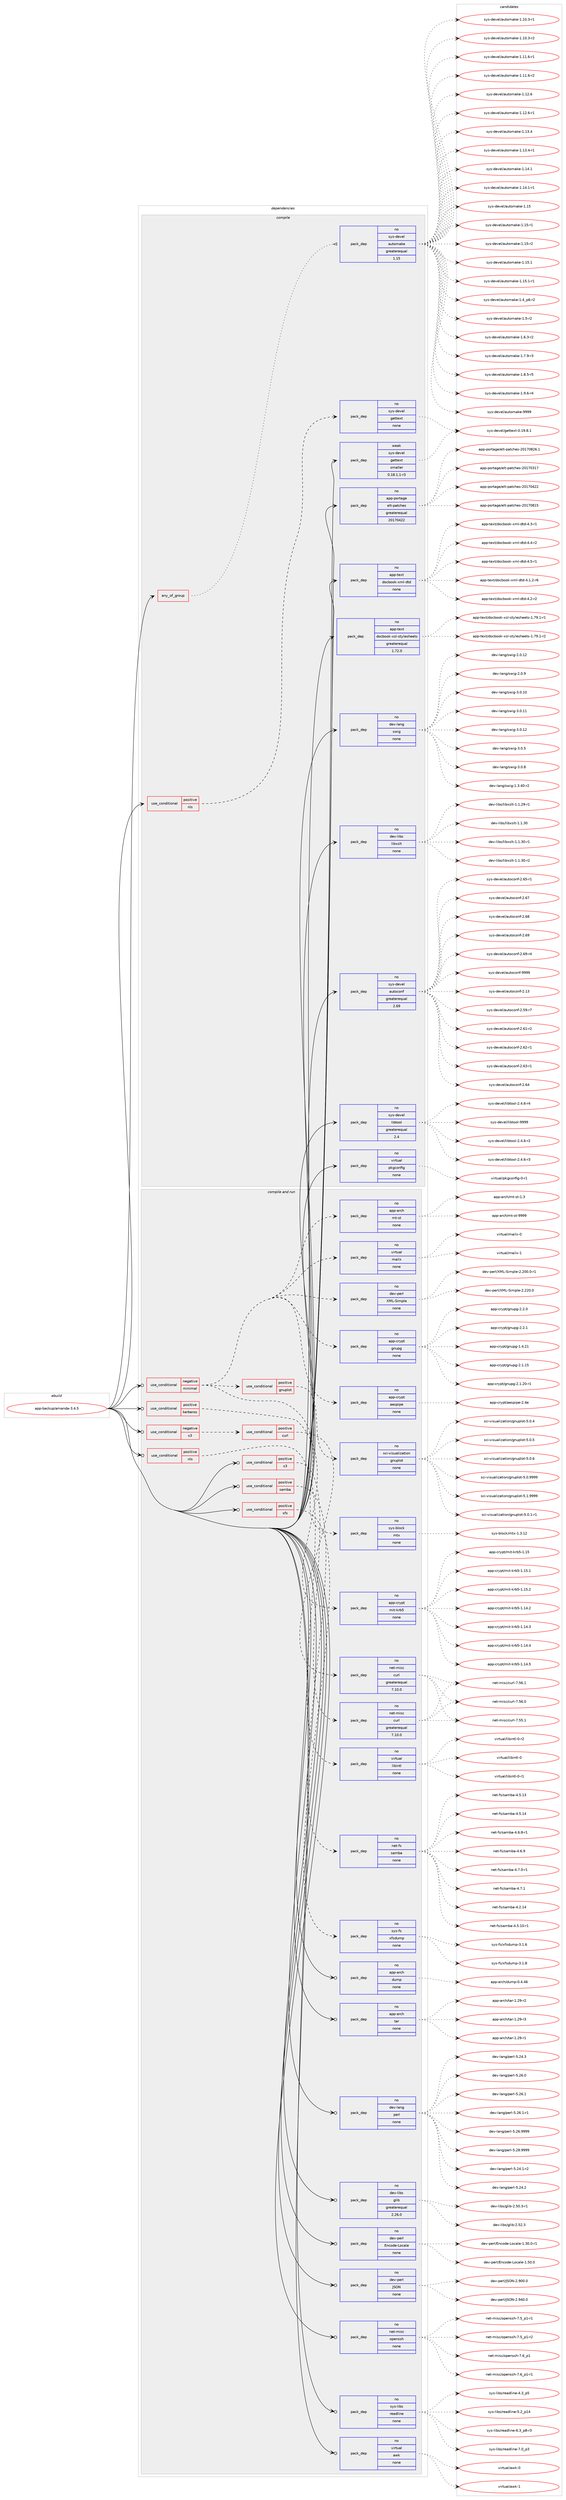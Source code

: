 digraph prolog {

# *************
# Graph options
# *************

newrank=true;
concentrate=true;
compound=true;
graph [rankdir=LR,fontname=Helvetica,fontsize=10,ranksep=1.5];#, ranksep=2.5, nodesep=0.2];
edge  [arrowhead=vee];
node  [fontname=Helvetica,fontsize=10];

# **********
# The ebuild
# **********

subgraph cluster_leftcol {
color=gray;
rank=same;
label=<<i>ebuild</i>>;
id [label="app-backup/amanda-3.4.5", color=red, width=4, href="../app-backup/amanda-3.4.5.svg"];
}

# ****************
# The dependencies
# ****************

subgraph cluster_midcol {
color=gray;
label=<<i>dependencies</i>>;
subgraph cluster_compile {
fillcolor="#eeeeee";
style=filled;
label=<<i>compile</i>>;
subgraph any171 {
dependency9267 [label=<<TABLE BORDER="0" CELLBORDER="1" CELLSPACING="0" CELLPADDING="4"><TR><TD CELLPADDING="10">any_of_group</TD></TR></TABLE>>, shape=none, color=red];subgraph pack6581 {
dependency9268 [label=<<TABLE BORDER="0" CELLBORDER="1" CELLSPACING="0" CELLPADDING="4" WIDTH="220"><TR><TD ROWSPAN="6" CELLPADDING="30">pack_dep</TD></TR><TR><TD WIDTH="110">no</TD></TR><TR><TD>sys-devel</TD></TR><TR><TD>automake</TD></TR><TR><TD>greaterequal</TD></TR><TR><TD>1.15</TD></TR></TABLE>>, shape=none, color=blue];
}
dependency9267:e -> dependency9268:w [weight=20,style="dotted",arrowhead="oinv"];
}
id:e -> dependency9267:w [weight=20,style="solid",arrowhead="vee"];
subgraph cond2511 {
dependency9269 [label=<<TABLE BORDER="0" CELLBORDER="1" CELLSPACING="0" CELLPADDING="4"><TR><TD ROWSPAN="3" CELLPADDING="10">use_conditional</TD></TR><TR><TD>positive</TD></TR><TR><TD>nls</TD></TR></TABLE>>, shape=none, color=red];
subgraph pack6582 {
dependency9270 [label=<<TABLE BORDER="0" CELLBORDER="1" CELLSPACING="0" CELLPADDING="4" WIDTH="220"><TR><TD ROWSPAN="6" CELLPADDING="30">pack_dep</TD></TR><TR><TD WIDTH="110">no</TD></TR><TR><TD>sys-devel</TD></TR><TR><TD>gettext</TD></TR><TR><TD>none</TD></TR><TR><TD></TD></TR></TABLE>>, shape=none, color=blue];
}
dependency9269:e -> dependency9270:w [weight=20,style="dashed",arrowhead="vee"];
}
id:e -> dependency9269:w [weight=20,style="solid",arrowhead="vee"];
subgraph pack6583 {
dependency9271 [label=<<TABLE BORDER="0" CELLBORDER="1" CELLSPACING="0" CELLPADDING="4" WIDTH="220"><TR><TD ROWSPAN="6" CELLPADDING="30">pack_dep</TD></TR><TR><TD WIDTH="110">no</TD></TR><TR><TD>app-portage</TD></TR><TR><TD>elt-patches</TD></TR><TR><TD>greaterequal</TD></TR><TR><TD>20170422</TD></TR></TABLE>>, shape=none, color=blue];
}
id:e -> dependency9271:w [weight=20,style="solid",arrowhead="vee"];
subgraph pack6584 {
dependency9272 [label=<<TABLE BORDER="0" CELLBORDER="1" CELLSPACING="0" CELLPADDING="4" WIDTH="220"><TR><TD ROWSPAN="6" CELLPADDING="30">pack_dep</TD></TR><TR><TD WIDTH="110">no</TD></TR><TR><TD>app-text</TD></TR><TR><TD>docbook-xml-dtd</TD></TR><TR><TD>none</TD></TR><TR><TD></TD></TR></TABLE>>, shape=none, color=blue];
}
id:e -> dependency9272:w [weight=20,style="solid",arrowhead="vee"];
subgraph pack6585 {
dependency9273 [label=<<TABLE BORDER="0" CELLBORDER="1" CELLSPACING="0" CELLPADDING="4" WIDTH="220"><TR><TD ROWSPAN="6" CELLPADDING="30">pack_dep</TD></TR><TR><TD WIDTH="110">no</TD></TR><TR><TD>app-text</TD></TR><TR><TD>docbook-xsl-stylesheets</TD></TR><TR><TD>greaterequal</TD></TR><TR><TD>1.72.0</TD></TR></TABLE>>, shape=none, color=blue];
}
id:e -> dependency9273:w [weight=20,style="solid",arrowhead="vee"];
subgraph pack6586 {
dependency9274 [label=<<TABLE BORDER="0" CELLBORDER="1" CELLSPACING="0" CELLPADDING="4" WIDTH="220"><TR><TD ROWSPAN="6" CELLPADDING="30">pack_dep</TD></TR><TR><TD WIDTH="110">no</TD></TR><TR><TD>dev-lang</TD></TR><TR><TD>swig</TD></TR><TR><TD>none</TD></TR><TR><TD></TD></TR></TABLE>>, shape=none, color=blue];
}
id:e -> dependency9274:w [weight=20,style="solid",arrowhead="vee"];
subgraph pack6587 {
dependency9275 [label=<<TABLE BORDER="0" CELLBORDER="1" CELLSPACING="0" CELLPADDING="4" WIDTH="220"><TR><TD ROWSPAN="6" CELLPADDING="30">pack_dep</TD></TR><TR><TD WIDTH="110">no</TD></TR><TR><TD>dev-libs</TD></TR><TR><TD>libxslt</TD></TR><TR><TD>none</TD></TR><TR><TD></TD></TR></TABLE>>, shape=none, color=blue];
}
id:e -> dependency9275:w [weight=20,style="solid",arrowhead="vee"];
subgraph pack6588 {
dependency9276 [label=<<TABLE BORDER="0" CELLBORDER="1" CELLSPACING="0" CELLPADDING="4" WIDTH="220"><TR><TD ROWSPAN="6" CELLPADDING="30">pack_dep</TD></TR><TR><TD WIDTH="110">no</TD></TR><TR><TD>sys-devel</TD></TR><TR><TD>autoconf</TD></TR><TR><TD>greaterequal</TD></TR><TR><TD>2.69</TD></TR></TABLE>>, shape=none, color=blue];
}
id:e -> dependency9276:w [weight=20,style="solid",arrowhead="vee"];
subgraph pack6589 {
dependency9277 [label=<<TABLE BORDER="0" CELLBORDER="1" CELLSPACING="0" CELLPADDING="4" WIDTH="220"><TR><TD ROWSPAN="6" CELLPADDING="30">pack_dep</TD></TR><TR><TD WIDTH="110">no</TD></TR><TR><TD>sys-devel</TD></TR><TR><TD>libtool</TD></TR><TR><TD>greaterequal</TD></TR><TR><TD>2.4</TD></TR></TABLE>>, shape=none, color=blue];
}
id:e -> dependency9277:w [weight=20,style="solid",arrowhead="vee"];
subgraph pack6590 {
dependency9278 [label=<<TABLE BORDER="0" CELLBORDER="1" CELLSPACING="0" CELLPADDING="4" WIDTH="220"><TR><TD ROWSPAN="6" CELLPADDING="30">pack_dep</TD></TR><TR><TD WIDTH="110">no</TD></TR><TR><TD>virtual</TD></TR><TR><TD>pkgconfig</TD></TR><TR><TD>none</TD></TR><TR><TD></TD></TR></TABLE>>, shape=none, color=blue];
}
id:e -> dependency9278:w [weight=20,style="solid",arrowhead="vee"];
subgraph pack6591 {
dependency9279 [label=<<TABLE BORDER="0" CELLBORDER="1" CELLSPACING="0" CELLPADDING="4" WIDTH="220"><TR><TD ROWSPAN="6" CELLPADDING="30">pack_dep</TD></TR><TR><TD WIDTH="110">weak</TD></TR><TR><TD>sys-devel</TD></TR><TR><TD>gettext</TD></TR><TR><TD>smaller</TD></TR><TR><TD>0.18.1.1-r3</TD></TR></TABLE>>, shape=none, color=blue];
}
id:e -> dependency9279:w [weight=20,style="solid",arrowhead="vee"];
}
subgraph cluster_compileandrun {
fillcolor="#eeeeee";
style=filled;
label=<<i>compile and run</i>>;
subgraph cond2512 {
dependency9280 [label=<<TABLE BORDER="0" CELLBORDER="1" CELLSPACING="0" CELLPADDING="4"><TR><TD ROWSPAN="3" CELLPADDING="10">use_conditional</TD></TR><TR><TD>negative</TD></TR><TR><TD>minimal</TD></TR></TABLE>>, shape=none, color=red];
subgraph pack6592 {
dependency9281 [label=<<TABLE BORDER="0" CELLBORDER="1" CELLSPACING="0" CELLPADDING="4" WIDTH="220"><TR><TD ROWSPAN="6" CELLPADDING="30">pack_dep</TD></TR><TR><TD WIDTH="110">no</TD></TR><TR><TD>dev-perl</TD></TR><TR><TD>XML-Simple</TD></TR><TR><TD>none</TD></TR><TR><TD></TD></TR></TABLE>>, shape=none, color=blue];
}
dependency9280:e -> dependency9281:w [weight=20,style="dashed",arrowhead="vee"];
subgraph pack6593 {
dependency9282 [label=<<TABLE BORDER="0" CELLBORDER="1" CELLSPACING="0" CELLPADDING="4" WIDTH="220"><TR><TD ROWSPAN="6" CELLPADDING="30">pack_dep</TD></TR><TR><TD WIDTH="110">no</TD></TR><TR><TD>virtual</TD></TR><TR><TD>mailx</TD></TR><TR><TD>none</TD></TR><TR><TD></TD></TR></TABLE>>, shape=none, color=blue];
}
dependency9280:e -> dependency9282:w [weight=20,style="dashed",arrowhead="vee"];
subgraph pack6594 {
dependency9283 [label=<<TABLE BORDER="0" CELLBORDER="1" CELLSPACING="0" CELLPADDING="4" WIDTH="220"><TR><TD ROWSPAN="6" CELLPADDING="30">pack_dep</TD></TR><TR><TD WIDTH="110">no</TD></TR><TR><TD>app-arch</TD></TR><TR><TD>mt-st</TD></TR><TR><TD>none</TD></TR><TR><TD></TD></TR></TABLE>>, shape=none, color=blue];
}
dependency9280:e -> dependency9283:w [weight=20,style="dashed",arrowhead="vee"];
subgraph pack6595 {
dependency9284 [label=<<TABLE BORDER="0" CELLBORDER="1" CELLSPACING="0" CELLPADDING="4" WIDTH="220"><TR><TD ROWSPAN="6" CELLPADDING="30">pack_dep</TD></TR><TR><TD WIDTH="110">no</TD></TR><TR><TD>sys-block</TD></TR><TR><TD>mtx</TD></TR><TR><TD>none</TD></TR><TR><TD></TD></TR></TABLE>>, shape=none, color=blue];
}
dependency9280:e -> dependency9284:w [weight=20,style="dashed",arrowhead="vee"];
subgraph cond2513 {
dependency9285 [label=<<TABLE BORDER="0" CELLBORDER="1" CELLSPACING="0" CELLPADDING="4"><TR><TD ROWSPAN="3" CELLPADDING="10">use_conditional</TD></TR><TR><TD>positive</TD></TR><TR><TD>gnuplot</TD></TR></TABLE>>, shape=none, color=red];
subgraph pack6596 {
dependency9286 [label=<<TABLE BORDER="0" CELLBORDER="1" CELLSPACING="0" CELLPADDING="4" WIDTH="220"><TR><TD ROWSPAN="6" CELLPADDING="30">pack_dep</TD></TR><TR><TD WIDTH="110">no</TD></TR><TR><TD>sci-visualization</TD></TR><TR><TD>gnuplot</TD></TR><TR><TD>none</TD></TR><TR><TD></TD></TR></TABLE>>, shape=none, color=blue];
}
dependency9285:e -> dependency9286:w [weight=20,style="dashed",arrowhead="vee"];
}
dependency9280:e -> dependency9285:w [weight=20,style="dashed",arrowhead="vee"];
subgraph pack6597 {
dependency9287 [label=<<TABLE BORDER="0" CELLBORDER="1" CELLSPACING="0" CELLPADDING="4" WIDTH="220"><TR><TD ROWSPAN="6" CELLPADDING="30">pack_dep</TD></TR><TR><TD WIDTH="110">no</TD></TR><TR><TD>app-crypt</TD></TR><TR><TD>aespipe</TD></TR><TR><TD>none</TD></TR><TR><TD></TD></TR></TABLE>>, shape=none, color=blue];
}
dependency9280:e -> dependency9287:w [weight=20,style="dashed",arrowhead="vee"];
subgraph pack6598 {
dependency9288 [label=<<TABLE BORDER="0" CELLBORDER="1" CELLSPACING="0" CELLPADDING="4" WIDTH="220"><TR><TD ROWSPAN="6" CELLPADDING="30">pack_dep</TD></TR><TR><TD WIDTH="110">no</TD></TR><TR><TD>app-crypt</TD></TR><TR><TD>gnupg</TD></TR><TR><TD>none</TD></TR><TR><TD></TD></TR></TABLE>>, shape=none, color=blue];
}
dependency9280:e -> dependency9288:w [weight=20,style="dashed",arrowhead="vee"];
}
id:e -> dependency9280:w [weight=20,style="solid",arrowhead="odotvee"];
subgraph cond2514 {
dependency9289 [label=<<TABLE BORDER="0" CELLBORDER="1" CELLSPACING="0" CELLPADDING="4"><TR><TD ROWSPAN="3" CELLPADDING="10">use_conditional</TD></TR><TR><TD>negative</TD></TR><TR><TD>s3</TD></TR></TABLE>>, shape=none, color=red];
subgraph cond2515 {
dependency9290 [label=<<TABLE BORDER="0" CELLBORDER="1" CELLSPACING="0" CELLPADDING="4"><TR><TD ROWSPAN="3" CELLPADDING="10">use_conditional</TD></TR><TR><TD>positive</TD></TR><TR><TD>curl</TD></TR></TABLE>>, shape=none, color=red];
subgraph pack6599 {
dependency9291 [label=<<TABLE BORDER="0" CELLBORDER="1" CELLSPACING="0" CELLPADDING="4" WIDTH="220"><TR><TD ROWSPAN="6" CELLPADDING="30">pack_dep</TD></TR><TR><TD WIDTH="110">no</TD></TR><TR><TD>net-misc</TD></TR><TR><TD>curl</TD></TR><TR><TD>greaterequal</TD></TR><TR><TD>7.10.0</TD></TR></TABLE>>, shape=none, color=blue];
}
dependency9290:e -> dependency9291:w [weight=20,style="dashed",arrowhead="vee"];
}
dependency9289:e -> dependency9290:w [weight=20,style="dashed",arrowhead="vee"];
}
id:e -> dependency9289:w [weight=20,style="solid",arrowhead="odotvee"];
subgraph cond2516 {
dependency9292 [label=<<TABLE BORDER="0" CELLBORDER="1" CELLSPACING="0" CELLPADDING="4"><TR><TD ROWSPAN="3" CELLPADDING="10">use_conditional</TD></TR><TR><TD>positive</TD></TR><TR><TD>kerberos</TD></TR></TABLE>>, shape=none, color=red];
subgraph pack6600 {
dependency9293 [label=<<TABLE BORDER="0" CELLBORDER="1" CELLSPACING="0" CELLPADDING="4" WIDTH="220"><TR><TD ROWSPAN="6" CELLPADDING="30">pack_dep</TD></TR><TR><TD WIDTH="110">no</TD></TR><TR><TD>app-crypt</TD></TR><TR><TD>mit-krb5</TD></TR><TR><TD>none</TD></TR><TR><TD></TD></TR></TABLE>>, shape=none, color=blue];
}
dependency9292:e -> dependency9293:w [weight=20,style="dashed",arrowhead="vee"];
}
id:e -> dependency9292:w [weight=20,style="solid",arrowhead="odotvee"];
subgraph cond2517 {
dependency9294 [label=<<TABLE BORDER="0" CELLBORDER="1" CELLSPACING="0" CELLPADDING="4"><TR><TD ROWSPAN="3" CELLPADDING="10">use_conditional</TD></TR><TR><TD>positive</TD></TR><TR><TD>nls</TD></TR></TABLE>>, shape=none, color=red];
subgraph pack6601 {
dependency9295 [label=<<TABLE BORDER="0" CELLBORDER="1" CELLSPACING="0" CELLPADDING="4" WIDTH="220"><TR><TD ROWSPAN="6" CELLPADDING="30">pack_dep</TD></TR><TR><TD WIDTH="110">no</TD></TR><TR><TD>virtual</TD></TR><TR><TD>libintl</TD></TR><TR><TD>none</TD></TR><TR><TD></TD></TR></TABLE>>, shape=none, color=blue];
}
dependency9294:e -> dependency9295:w [weight=20,style="dashed",arrowhead="vee"];
}
id:e -> dependency9294:w [weight=20,style="solid",arrowhead="odotvee"];
subgraph cond2518 {
dependency9296 [label=<<TABLE BORDER="0" CELLBORDER="1" CELLSPACING="0" CELLPADDING="4"><TR><TD ROWSPAN="3" CELLPADDING="10">use_conditional</TD></TR><TR><TD>positive</TD></TR><TR><TD>s3</TD></TR></TABLE>>, shape=none, color=red];
subgraph pack6602 {
dependency9297 [label=<<TABLE BORDER="0" CELLBORDER="1" CELLSPACING="0" CELLPADDING="4" WIDTH="220"><TR><TD ROWSPAN="6" CELLPADDING="30">pack_dep</TD></TR><TR><TD WIDTH="110">no</TD></TR><TR><TD>net-misc</TD></TR><TR><TD>curl</TD></TR><TR><TD>greaterequal</TD></TR><TR><TD>7.10.0</TD></TR></TABLE>>, shape=none, color=blue];
}
dependency9296:e -> dependency9297:w [weight=20,style="dashed",arrowhead="vee"];
}
id:e -> dependency9296:w [weight=20,style="solid",arrowhead="odotvee"];
subgraph cond2519 {
dependency9298 [label=<<TABLE BORDER="0" CELLBORDER="1" CELLSPACING="0" CELLPADDING="4"><TR><TD ROWSPAN="3" CELLPADDING="10">use_conditional</TD></TR><TR><TD>positive</TD></TR><TR><TD>samba</TD></TR></TABLE>>, shape=none, color=red];
subgraph pack6603 {
dependency9299 [label=<<TABLE BORDER="0" CELLBORDER="1" CELLSPACING="0" CELLPADDING="4" WIDTH="220"><TR><TD ROWSPAN="6" CELLPADDING="30">pack_dep</TD></TR><TR><TD WIDTH="110">no</TD></TR><TR><TD>net-fs</TD></TR><TR><TD>samba</TD></TR><TR><TD>none</TD></TR><TR><TD></TD></TR></TABLE>>, shape=none, color=blue];
}
dependency9298:e -> dependency9299:w [weight=20,style="dashed",arrowhead="vee"];
}
id:e -> dependency9298:w [weight=20,style="solid",arrowhead="odotvee"];
subgraph cond2520 {
dependency9300 [label=<<TABLE BORDER="0" CELLBORDER="1" CELLSPACING="0" CELLPADDING="4"><TR><TD ROWSPAN="3" CELLPADDING="10">use_conditional</TD></TR><TR><TD>positive</TD></TR><TR><TD>xfs</TD></TR></TABLE>>, shape=none, color=red];
subgraph pack6604 {
dependency9301 [label=<<TABLE BORDER="0" CELLBORDER="1" CELLSPACING="0" CELLPADDING="4" WIDTH="220"><TR><TD ROWSPAN="6" CELLPADDING="30">pack_dep</TD></TR><TR><TD WIDTH="110">no</TD></TR><TR><TD>sys-fs</TD></TR><TR><TD>xfsdump</TD></TR><TR><TD>none</TD></TR><TR><TD></TD></TR></TABLE>>, shape=none, color=blue];
}
dependency9300:e -> dependency9301:w [weight=20,style="dashed",arrowhead="vee"];
}
id:e -> dependency9300:w [weight=20,style="solid",arrowhead="odotvee"];
subgraph pack6605 {
dependency9302 [label=<<TABLE BORDER="0" CELLBORDER="1" CELLSPACING="0" CELLPADDING="4" WIDTH="220"><TR><TD ROWSPAN="6" CELLPADDING="30">pack_dep</TD></TR><TR><TD WIDTH="110">no</TD></TR><TR><TD>app-arch</TD></TR><TR><TD>dump</TD></TR><TR><TD>none</TD></TR><TR><TD></TD></TR></TABLE>>, shape=none, color=blue];
}
id:e -> dependency9302:w [weight=20,style="solid",arrowhead="odotvee"];
subgraph pack6606 {
dependency9303 [label=<<TABLE BORDER="0" CELLBORDER="1" CELLSPACING="0" CELLPADDING="4" WIDTH="220"><TR><TD ROWSPAN="6" CELLPADDING="30">pack_dep</TD></TR><TR><TD WIDTH="110">no</TD></TR><TR><TD>app-arch</TD></TR><TR><TD>tar</TD></TR><TR><TD>none</TD></TR><TR><TD></TD></TR></TABLE>>, shape=none, color=blue];
}
id:e -> dependency9303:w [weight=20,style="solid",arrowhead="odotvee"];
subgraph pack6607 {
dependency9304 [label=<<TABLE BORDER="0" CELLBORDER="1" CELLSPACING="0" CELLPADDING="4" WIDTH="220"><TR><TD ROWSPAN="6" CELLPADDING="30">pack_dep</TD></TR><TR><TD WIDTH="110">no</TD></TR><TR><TD>dev-lang</TD></TR><TR><TD>perl</TD></TR><TR><TD>none</TD></TR><TR><TD></TD></TR></TABLE>>, shape=none, color=blue];
}
id:e -> dependency9304:w [weight=20,style="solid",arrowhead="odotvee"];
subgraph pack6608 {
dependency9305 [label=<<TABLE BORDER="0" CELLBORDER="1" CELLSPACING="0" CELLPADDING="4" WIDTH="220"><TR><TD ROWSPAN="6" CELLPADDING="30">pack_dep</TD></TR><TR><TD WIDTH="110">no</TD></TR><TR><TD>dev-libs</TD></TR><TR><TD>glib</TD></TR><TR><TD>greaterequal</TD></TR><TR><TD>2.26.0</TD></TR></TABLE>>, shape=none, color=blue];
}
id:e -> dependency9305:w [weight=20,style="solid",arrowhead="odotvee"];
subgraph pack6609 {
dependency9306 [label=<<TABLE BORDER="0" CELLBORDER="1" CELLSPACING="0" CELLPADDING="4" WIDTH="220"><TR><TD ROWSPAN="6" CELLPADDING="30">pack_dep</TD></TR><TR><TD WIDTH="110">no</TD></TR><TR><TD>dev-perl</TD></TR><TR><TD>Encode-Locale</TD></TR><TR><TD>none</TD></TR><TR><TD></TD></TR></TABLE>>, shape=none, color=blue];
}
id:e -> dependency9306:w [weight=20,style="solid",arrowhead="odotvee"];
subgraph pack6610 {
dependency9307 [label=<<TABLE BORDER="0" CELLBORDER="1" CELLSPACING="0" CELLPADDING="4" WIDTH="220"><TR><TD ROWSPAN="6" CELLPADDING="30">pack_dep</TD></TR><TR><TD WIDTH="110">no</TD></TR><TR><TD>dev-perl</TD></TR><TR><TD>JSON</TD></TR><TR><TD>none</TD></TR><TR><TD></TD></TR></TABLE>>, shape=none, color=blue];
}
id:e -> dependency9307:w [weight=20,style="solid",arrowhead="odotvee"];
subgraph pack6611 {
dependency9308 [label=<<TABLE BORDER="0" CELLBORDER="1" CELLSPACING="0" CELLPADDING="4" WIDTH="220"><TR><TD ROWSPAN="6" CELLPADDING="30">pack_dep</TD></TR><TR><TD WIDTH="110">no</TD></TR><TR><TD>net-misc</TD></TR><TR><TD>openssh</TD></TR><TR><TD>none</TD></TR><TR><TD></TD></TR></TABLE>>, shape=none, color=blue];
}
id:e -> dependency9308:w [weight=20,style="solid",arrowhead="odotvee"];
subgraph pack6612 {
dependency9309 [label=<<TABLE BORDER="0" CELLBORDER="1" CELLSPACING="0" CELLPADDING="4" WIDTH="220"><TR><TD ROWSPAN="6" CELLPADDING="30">pack_dep</TD></TR><TR><TD WIDTH="110">no</TD></TR><TR><TD>sys-libs</TD></TR><TR><TD>readline</TD></TR><TR><TD>none</TD></TR><TR><TD></TD></TR></TABLE>>, shape=none, color=blue];
}
id:e -> dependency9309:w [weight=20,style="solid",arrowhead="odotvee"];
subgraph pack6613 {
dependency9310 [label=<<TABLE BORDER="0" CELLBORDER="1" CELLSPACING="0" CELLPADDING="4" WIDTH="220"><TR><TD ROWSPAN="6" CELLPADDING="30">pack_dep</TD></TR><TR><TD WIDTH="110">no</TD></TR><TR><TD>virtual</TD></TR><TR><TD>awk</TD></TR><TR><TD>none</TD></TR><TR><TD></TD></TR></TABLE>>, shape=none, color=blue];
}
id:e -> dependency9310:w [weight=20,style="solid",arrowhead="odotvee"];
}
subgraph cluster_run {
fillcolor="#eeeeee";
style=filled;
label=<<i>run</i>>;
}
}

# **************
# The candidates
# **************

subgraph cluster_choices {
rank=same;
color=gray;
label=<<i>candidates</i>>;

subgraph choice6581 {
color=black;
nodesep=1;
choice11512111545100101118101108479711711611110997107101454946494846514511449 [label="sys-devel/automake-1.10.3-r1", color=red, width=4,href="../sys-devel/automake-1.10.3-r1.svg"];
choice11512111545100101118101108479711711611110997107101454946494846514511450 [label="sys-devel/automake-1.10.3-r2", color=red, width=4,href="../sys-devel/automake-1.10.3-r2.svg"];
choice11512111545100101118101108479711711611110997107101454946494946544511449 [label="sys-devel/automake-1.11.6-r1", color=red, width=4,href="../sys-devel/automake-1.11.6-r1.svg"];
choice11512111545100101118101108479711711611110997107101454946494946544511450 [label="sys-devel/automake-1.11.6-r2", color=red, width=4,href="../sys-devel/automake-1.11.6-r2.svg"];
choice1151211154510010111810110847971171161111099710710145494649504654 [label="sys-devel/automake-1.12.6", color=red, width=4,href="../sys-devel/automake-1.12.6.svg"];
choice11512111545100101118101108479711711611110997107101454946495046544511449 [label="sys-devel/automake-1.12.6-r1", color=red, width=4,href="../sys-devel/automake-1.12.6-r1.svg"];
choice1151211154510010111810110847971171161111099710710145494649514652 [label="sys-devel/automake-1.13.4", color=red, width=4,href="../sys-devel/automake-1.13.4.svg"];
choice11512111545100101118101108479711711611110997107101454946495146524511449 [label="sys-devel/automake-1.13.4-r1", color=red, width=4,href="../sys-devel/automake-1.13.4-r1.svg"];
choice1151211154510010111810110847971171161111099710710145494649524649 [label="sys-devel/automake-1.14.1", color=red, width=4,href="../sys-devel/automake-1.14.1.svg"];
choice11512111545100101118101108479711711611110997107101454946495246494511449 [label="sys-devel/automake-1.14.1-r1", color=red, width=4,href="../sys-devel/automake-1.14.1-r1.svg"];
choice115121115451001011181011084797117116111109971071014549464953 [label="sys-devel/automake-1.15", color=red, width=4,href="../sys-devel/automake-1.15.svg"];
choice1151211154510010111810110847971171161111099710710145494649534511449 [label="sys-devel/automake-1.15-r1", color=red, width=4,href="../sys-devel/automake-1.15-r1.svg"];
choice1151211154510010111810110847971171161111099710710145494649534511450 [label="sys-devel/automake-1.15-r2", color=red, width=4,href="../sys-devel/automake-1.15-r2.svg"];
choice1151211154510010111810110847971171161111099710710145494649534649 [label="sys-devel/automake-1.15.1", color=red, width=4,href="../sys-devel/automake-1.15.1.svg"];
choice11512111545100101118101108479711711611110997107101454946495346494511449 [label="sys-devel/automake-1.15.1-r1", color=red, width=4,href="../sys-devel/automake-1.15.1-r1.svg"];
choice115121115451001011181011084797117116111109971071014549465295112544511450 [label="sys-devel/automake-1.4_p6-r2", color=red, width=4,href="../sys-devel/automake-1.4_p6-r2.svg"];
choice11512111545100101118101108479711711611110997107101454946534511450 [label="sys-devel/automake-1.5-r2", color=red, width=4,href="../sys-devel/automake-1.5-r2.svg"];
choice115121115451001011181011084797117116111109971071014549465446514511450 [label="sys-devel/automake-1.6.3-r2", color=red, width=4,href="../sys-devel/automake-1.6.3-r2.svg"];
choice115121115451001011181011084797117116111109971071014549465546574511451 [label="sys-devel/automake-1.7.9-r3", color=red, width=4,href="../sys-devel/automake-1.7.9-r3.svg"];
choice115121115451001011181011084797117116111109971071014549465646534511453 [label="sys-devel/automake-1.8.5-r5", color=red, width=4,href="../sys-devel/automake-1.8.5-r5.svg"];
choice115121115451001011181011084797117116111109971071014549465746544511452 [label="sys-devel/automake-1.9.6-r4", color=red, width=4,href="../sys-devel/automake-1.9.6-r4.svg"];
choice115121115451001011181011084797117116111109971071014557575757 [label="sys-devel/automake-9999", color=red, width=4,href="../sys-devel/automake-9999.svg"];
dependency9268:e -> choice11512111545100101118101108479711711611110997107101454946494846514511449:w [style=dotted,weight="100"];
dependency9268:e -> choice11512111545100101118101108479711711611110997107101454946494846514511450:w [style=dotted,weight="100"];
dependency9268:e -> choice11512111545100101118101108479711711611110997107101454946494946544511449:w [style=dotted,weight="100"];
dependency9268:e -> choice11512111545100101118101108479711711611110997107101454946494946544511450:w [style=dotted,weight="100"];
dependency9268:e -> choice1151211154510010111810110847971171161111099710710145494649504654:w [style=dotted,weight="100"];
dependency9268:e -> choice11512111545100101118101108479711711611110997107101454946495046544511449:w [style=dotted,weight="100"];
dependency9268:e -> choice1151211154510010111810110847971171161111099710710145494649514652:w [style=dotted,weight="100"];
dependency9268:e -> choice11512111545100101118101108479711711611110997107101454946495146524511449:w [style=dotted,weight="100"];
dependency9268:e -> choice1151211154510010111810110847971171161111099710710145494649524649:w [style=dotted,weight="100"];
dependency9268:e -> choice11512111545100101118101108479711711611110997107101454946495246494511449:w [style=dotted,weight="100"];
dependency9268:e -> choice115121115451001011181011084797117116111109971071014549464953:w [style=dotted,weight="100"];
dependency9268:e -> choice1151211154510010111810110847971171161111099710710145494649534511449:w [style=dotted,weight="100"];
dependency9268:e -> choice1151211154510010111810110847971171161111099710710145494649534511450:w [style=dotted,weight="100"];
dependency9268:e -> choice1151211154510010111810110847971171161111099710710145494649534649:w [style=dotted,weight="100"];
dependency9268:e -> choice11512111545100101118101108479711711611110997107101454946495346494511449:w [style=dotted,weight="100"];
dependency9268:e -> choice115121115451001011181011084797117116111109971071014549465295112544511450:w [style=dotted,weight="100"];
dependency9268:e -> choice11512111545100101118101108479711711611110997107101454946534511450:w [style=dotted,weight="100"];
dependency9268:e -> choice115121115451001011181011084797117116111109971071014549465446514511450:w [style=dotted,weight="100"];
dependency9268:e -> choice115121115451001011181011084797117116111109971071014549465546574511451:w [style=dotted,weight="100"];
dependency9268:e -> choice115121115451001011181011084797117116111109971071014549465646534511453:w [style=dotted,weight="100"];
dependency9268:e -> choice115121115451001011181011084797117116111109971071014549465746544511452:w [style=dotted,weight="100"];
dependency9268:e -> choice115121115451001011181011084797117116111109971071014557575757:w [style=dotted,weight="100"];
}
subgraph choice6582 {
color=black;
nodesep=1;
choice1151211154510010111810110847103101116116101120116454846495746564649 [label="sys-devel/gettext-0.19.8.1", color=red, width=4,href="../sys-devel/gettext-0.19.8.1.svg"];
dependency9270:e -> choice1151211154510010111810110847103101116116101120116454846495746564649:w [style=dotted,weight="100"];
}
subgraph choice6583 {
color=black;
nodesep=1;
choice97112112451121111141169710310147101108116451129711699104101115455048495548514955 [label="app-portage/elt-patches-20170317", color=red, width=4,href="../app-portage/elt-patches-20170317.svg"];
choice97112112451121111141169710310147101108116451129711699104101115455048495548525050 [label="app-portage/elt-patches-20170422", color=red, width=4,href="../app-portage/elt-patches-20170422.svg"];
choice97112112451121111141169710310147101108116451129711699104101115455048495548564953 [label="app-portage/elt-patches-20170815", color=red, width=4,href="../app-portage/elt-patches-20170815.svg"];
choice971121124511211111411697103101471011081164511297116991041011154550484955485650544649 [label="app-portage/elt-patches-20170826.1", color=red, width=4,href="../app-portage/elt-patches-20170826.1.svg"];
dependency9271:e -> choice97112112451121111141169710310147101108116451129711699104101115455048495548514955:w [style=dotted,weight="100"];
dependency9271:e -> choice97112112451121111141169710310147101108116451129711699104101115455048495548525050:w [style=dotted,weight="100"];
dependency9271:e -> choice97112112451121111141169710310147101108116451129711699104101115455048495548564953:w [style=dotted,weight="100"];
dependency9271:e -> choice971121124511211111411697103101471011081164511297116991041011154550484955485650544649:w [style=dotted,weight="100"];
}
subgraph choice6584 {
color=black;
nodesep=1;
choice971121124511610112011647100111999811111110745120109108451001161004552464946504511454 [label="app-text/docbook-xml-dtd-4.1.2-r6", color=red, width=4,href="../app-text/docbook-xml-dtd-4.1.2-r6.svg"];
choice97112112451161011201164710011199981111111074512010910845100116100455246504511450 [label="app-text/docbook-xml-dtd-4.2-r2", color=red, width=4,href="../app-text/docbook-xml-dtd-4.2-r2.svg"];
choice97112112451161011201164710011199981111111074512010910845100116100455246514511449 [label="app-text/docbook-xml-dtd-4.3-r1", color=red, width=4,href="../app-text/docbook-xml-dtd-4.3-r1.svg"];
choice97112112451161011201164710011199981111111074512010910845100116100455246524511450 [label="app-text/docbook-xml-dtd-4.4-r2", color=red, width=4,href="../app-text/docbook-xml-dtd-4.4-r2.svg"];
choice97112112451161011201164710011199981111111074512010910845100116100455246534511449 [label="app-text/docbook-xml-dtd-4.5-r1", color=red, width=4,href="../app-text/docbook-xml-dtd-4.5-r1.svg"];
dependency9272:e -> choice971121124511610112011647100111999811111110745120109108451001161004552464946504511454:w [style=dotted,weight="100"];
dependency9272:e -> choice97112112451161011201164710011199981111111074512010910845100116100455246504511450:w [style=dotted,weight="100"];
dependency9272:e -> choice97112112451161011201164710011199981111111074512010910845100116100455246514511449:w [style=dotted,weight="100"];
dependency9272:e -> choice97112112451161011201164710011199981111111074512010910845100116100455246524511450:w [style=dotted,weight="100"];
dependency9272:e -> choice97112112451161011201164710011199981111111074512010910845100116100455246534511449:w [style=dotted,weight="100"];
}
subgraph choice6585 {
color=black;
nodesep=1;
choice97112112451161011201164710011199981111111074512011510845115116121108101115104101101116115454946555746494511449 [label="app-text/docbook-xsl-stylesheets-1.79.1-r1", color=red, width=4,href="../app-text/docbook-xsl-stylesheets-1.79.1-r1.svg"];
choice97112112451161011201164710011199981111111074512011510845115116121108101115104101101116115454946555746494511450 [label="app-text/docbook-xsl-stylesheets-1.79.1-r2", color=red, width=4,href="../app-text/docbook-xsl-stylesheets-1.79.1-r2.svg"];
dependency9273:e -> choice97112112451161011201164710011199981111111074512011510845115116121108101115104101101116115454946555746494511449:w [style=dotted,weight="100"];
dependency9273:e -> choice97112112451161011201164710011199981111111074512011510845115116121108101115104101101116115454946555746494511450:w [style=dotted,weight="100"];
}
subgraph choice6586 {
color=black;
nodesep=1;
choice100101118451089711010347115119105103454946514652484511450 [label="dev-lang/swig-1.3.40-r2", color=red, width=4,href="../dev-lang/swig-1.3.40-r2.svg"];
choice10010111845108971101034711511910510345504648464950 [label="dev-lang/swig-2.0.12", color=red, width=4,href="../dev-lang/swig-2.0.12.svg"];
choice100101118451089711010347115119105103455046484657 [label="dev-lang/swig-2.0.9", color=red, width=4,href="../dev-lang/swig-2.0.9.svg"];
choice10010111845108971101034711511910510345514648464948 [label="dev-lang/swig-3.0.10", color=red, width=4,href="../dev-lang/swig-3.0.10.svg"];
choice10010111845108971101034711511910510345514648464949 [label="dev-lang/swig-3.0.11", color=red, width=4,href="../dev-lang/swig-3.0.11.svg"];
choice10010111845108971101034711511910510345514648464950 [label="dev-lang/swig-3.0.12", color=red, width=4,href="../dev-lang/swig-3.0.12.svg"];
choice100101118451089711010347115119105103455146484653 [label="dev-lang/swig-3.0.5", color=red, width=4,href="../dev-lang/swig-3.0.5.svg"];
choice100101118451089711010347115119105103455146484656 [label="dev-lang/swig-3.0.8", color=red, width=4,href="../dev-lang/swig-3.0.8.svg"];
dependency9274:e -> choice100101118451089711010347115119105103454946514652484511450:w [style=dotted,weight="100"];
dependency9274:e -> choice10010111845108971101034711511910510345504648464950:w [style=dotted,weight="100"];
dependency9274:e -> choice100101118451089711010347115119105103455046484657:w [style=dotted,weight="100"];
dependency9274:e -> choice10010111845108971101034711511910510345514648464948:w [style=dotted,weight="100"];
dependency9274:e -> choice10010111845108971101034711511910510345514648464949:w [style=dotted,weight="100"];
dependency9274:e -> choice10010111845108971101034711511910510345514648464950:w [style=dotted,weight="100"];
dependency9274:e -> choice100101118451089711010347115119105103455146484653:w [style=dotted,weight="100"];
dependency9274:e -> choice100101118451089711010347115119105103455146484656:w [style=dotted,weight="100"];
}
subgraph choice6587 {
color=black;
nodesep=1;
choice10010111845108105981154710810598120115108116454946494650574511449 [label="dev-libs/libxslt-1.1.29-r1", color=red, width=4,href="../dev-libs/libxslt-1.1.29-r1.svg"];
choice1001011184510810598115471081059812011510811645494649465148 [label="dev-libs/libxslt-1.1.30", color=red, width=4,href="../dev-libs/libxslt-1.1.30.svg"];
choice10010111845108105981154710810598120115108116454946494651484511449 [label="dev-libs/libxslt-1.1.30-r1", color=red, width=4,href="../dev-libs/libxslt-1.1.30-r1.svg"];
choice10010111845108105981154710810598120115108116454946494651484511450 [label="dev-libs/libxslt-1.1.30-r2", color=red, width=4,href="../dev-libs/libxslt-1.1.30-r2.svg"];
dependency9275:e -> choice10010111845108105981154710810598120115108116454946494650574511449:w [style=dotted,weight="100"];
dependency9275:e -> choice1001011184510810598115471081059812011510811645494649465148:w [style=dotted,weight="100"];
dependency9275:e -> choice10010111845108105981154710810598120115108116454946494651484511449:w [style=dotted,weight="100"];
dependency9275:e -> choice10010111845108105981154710810598120115108116454946494651484511450:w [style=dotted,weight="100"];
}
subgraph choice6588 {
color=black;
nodesep=1;
choice115121115451001011181011084797117116111991111101024550464951 [label="sys-devel/autoconf-2.13", color=red, width=4,href="../sys-devel/autoconf-2.13.svg"];
choice1151211154510010111810110847971171161119911111010245504653574511455 [label="sys-devel/autoconf-2.59-r7", color=red, width=4,href="../sys-devel/autoconf-2.59-r7.svg"];
choice1151211154510010111810110847971171161119911111010245504654494511450 [label="sys-devel/autoconf-2.61-r2", color=red, width=4,href="../sys-devel/autoconf-2.61-r2.svg"];
choice1151211154510010111810110847971171161119911111010245504654504511449 [label="sys-devel/autoconf-2.62-r1", color=red, width=4,href="../sys-devel/autoconf-2.62-r1.svg"];
choice1151211154510010111810110847971171161119911111010245504654514511449 [label="sys-devel/autoconf-2.63-r1", color=red, width=4,href="../sys-devel/autoconf-2.63-r1.svg"];
choice115121115451001011181011084797117116111991111101024550465452 [label="sys-devel/autoconf-2.64", color=red, width=4,href="../sys-devel/autoconf-2.64.svg"];
choice1151211154510010111810110847971171161119911111010245504654534511449 [label="sys-devel/autoconf-2.65-r1", color=red, width=4,href="../sys-devel/autoconf-2.65-r1.svg"];
choice115121115451001011181011084797117116111991111101024550465455 [label="sys-devel/autoconf-2.67", color=red, width=4,href="../sys-devel/autoconf-2.67.svg"];
choice115121115451001011181011084797117116111991111101024550465456 [label="sys-devel/autoconf-2.68", color=red, width=4,href="../sys-devel/autoconf-2.68.svg"];
choice115121115451001011181011084797117116111991111101024550465457 [label="sys-devel/autoconf-2.69", color=red, width=4,href="../sys-devel/autoconf-2.69.svg"];
choice1151211154510010111810110847971171161119911111010245504654574511452 [label="sys-devel/autoconf-2.69-r4", color=red, width=4,href="../sys-devel/autoconf-2.69-r4.svg"];
choice115121115451001011181011084797117116111991111101024557575757 [label="sys-devel/autoconf-9999", color=red, width=4,href="../sys-devel/autoconf-9999.svg"];
dependency9276:e -> choice115121115451001011181011084797117116111991111101024550464951:w [style=dotted,weight="100"];
dependency9276:e -> choice1151211154510010111810110847971171161119911111010245504653574511455:w [style=dotted,weight="100"];
dependency9276:e -> choice1151211154510010111810110847971171161119911111010245504654494511450:w [style=dotted,weight="100"];
dependency9276:e -> choice1151211154510010111810110847971171161119911111010245504654504511449:w [style=dotted,weight="100"];
dependency9276:e -> choice1151211154510010111810110847971171161119911111010245504654514511449:w [style=dotted,weight="100"];
dependency9276:e -> choice115121115451001011181011084797117116111991111101024550465452:w [style=dotted,weight="100"];
dependency9276:e -> choice1151211154510010111810110847971171161119911111010245504654534511449:w [style=dotted,weight="100"];
dependency9276:e -> choice115121115451001011181011084797117116111991111101024550465455:w [style=dotted,weight="100"];
dependency9276:e -> choice115121115451001011181011084797117116111991111101024550465456:w [style=dotted,weight="100"];
dependency9276:e -> choice115121115451001011181011084797117116111991111101024550465457:w [style=dotted,weight="100"];
dependency9276:e -> choice1151211154510010111810110847971171161119911111010245504654574511452:w [style=dotted,weight="100"];
dependency9276:e -> choice115121115451001011181011084797117116111991111101024557575757:w [style=dotted,weight="100"];
}
subgraph choice6589 {
color=black;
nodesep=1;
choice1151211154510010111810110847108105981161111111084550465246544511450 [label="sys-devel/libtool-2.4.6-r2", color=red, width=4,href="../sys-devel/libtool-2.4.6-r2.svg"];
choice1151211154510010111810110847108105981161111111084550465246544511451 [label="sys-devel/libtool-2.4.6-r3", color=red, width=4,href="../sys-devel/libtool-2.4.6-r3.svg"];
choice1151211154510010111810110847108105981161111111084550465246544511452 [label="sys-devel/libtool-2.4.6-r4", color=red, width=4,href="../sys-devel/libtool-2.4.6-r4.svg"];
choice1151211154510010111810110847108105981161111111084557575757 [label="sys-devel/libtool-9999", color=red, width=4,href="../sys-devel/libtool-9999.svg"];
dependency9277:e -> choice1151211154510010111810110847108105981161111111084550465246544511450:w [style=dotted,weight="100"];
dependency9277:e -> choice1151211154510010111810110847108105981161111111084550465246544511451:w [style=dotted,weight="100"];
dependency9277:e -> choice1151211154510010111810110847108105981161111111084550465246544511452:w [style=dotted,weight="100"];
dependency9277:e -> choice1151211154510010111810110847108105981161111111084557575757:w [style=dotted,weight="100"];
}
subgraph choice6590 {
color=black;
nodesep=1;
choice11810511411611797108471121071039911111010210510345484511449 [label="virtual/pkgconfig-0-r1", color=red, width=4,href="../virtual/pkgconfig-0-r1.svg"];
dependency9278:e -> choice11810511411611797108471121071039911111010210510345484511449:w [style=dotted,weight="100"];
}
subgraph choice6591 {
color=black;
nodesep=1;
choice1151211154510010111810110847103101116116101120116454846495746564649 [label="sys-devel/gettext-0.19.8.1", color=red, width=4,href="../sys-devel/gettext-0.19.8.1.svg"];
dependency9279:e -> choice1151211154510010111810110847103101116116101120116454846495746564649:w [style=dotted,weight="100"];
}
subgraph choice6592 {
color=black;
nodesep=1;
choice1001011184511210111410847887776458310510911210810145504650484846484511449 [label="dev-perl/XML-Simple-2.200.0-r1", color=red, width=4,href="../dev-perl/XML-Simple-2.200.0-r1.svg"];
choice100101118451121011141084788777645831051091121081014550465050484648 [label="dev-perl/XML-Simple-2.220.0", color=red, width=4,href="../dev-perl/XML-Simple-2.220.0.svg"];
dependency9281:e -> choice1001011184511210111410847887776458310510911210810145504650484846484511449:w [style=dotted,weight="100"];
dependency9281:e -> choice100101118451121011141084788777645831051091121081014550465050484648:w [style=dotted,weight="100"];
}
subgraph choice6593 {
color=black;
nodesep=1;
choice1181051141161179710847109971051081204548 [label="virtual/mailx-0", color=red, width=4,href="../virtual/mailx-0.svg"];
choice1181051141161179710847109971051081204549 [label="virtual/mailx-1", color=red, width=4,href="../virtual/mailx-1.svg"];
dependency9282:e -> choice1181051141161179710847109971051081204548:w [style=dotted,weight="100"];
dependency9282:e -> choice1181051141161179710847109971051081204549:w [style=dotted,weight="100"];
}
subgraph choice6594 {
color=black;
nodesep=1;
choice97112112459711499104471091164511511645494651 [label="app-arch/mt-st-1.3", color=red, width=4,href="../app-arch/mt-st-1.3.svg"];
choice9711211245971149910447109116451151164557575757 [label="app-arch/mt-st-9999", color=red, width=4,href="../app-arch/mt-st-9999.svg"];
dependency9283:e -> choice97112112459711499104471091164511511645494651:w [style=dotted,weight="100"];
dependency9283:e -> choice9711211245971149910447109116451151164557575757:w [style=dotted,weight="100"];
}
subgraph choice6595 {
color=black;
nodesep=1;
choice1151211154598108111991074710911612045494651464950 [label="sys-block/mtx-1.3.12", color=red, width=4,href="../sys-block/mtx-1.3.12.svg"];
dependency9284:e -> choice1151211154598108111991074710911612045494651464950:w [style=dotted,weight="100"];
}
subgraph choice6596 {
color=black;
nodesep=1;
choice11599105451181051151179710810512297116105111110471031101171121081111164553464846494511449 [label="sci-visualization/gnuplot-5.0.1-r1", color=red, width=4,href="../sci-visualization/gnuplot-5.0.1-r1.svg"];
choice1159910545118105115117971081051229711610511111047103110117112108111116455346484652 [label="sci-visualization/gnuplot-5.0.4", color=red, width=4,href="../sci-visualization/gnuplot-5.0.4.svg"];
choice1159910545118105115117971081051229711610511111047103110117112108111116455346484653 [label="sci-visualization/gnuplot-5.0.5", color=red, width=4,href="../sci-visualization/gnuplot-5.0.5.svg"];
choice1159910545118105115117971081051229711610511111047103110117112108111116455346484654 [label="sci-visualization/gnuplot-5.0.6", color=red, width=4,href="../sci-visualization/gnuplot-5.0.6.svg"];
choice1159910545118105115117971081051229711610511111047103110117112108111116455346484657575757 [label="sci-visualization/gnuplot-5.0.9999", color=red, width=4,href="../sci-visualization/gnuplot-5.0.9999.svg"];
choice1159910545118105115117971081051229711610511111047103110117112108111116455346494657575757 [label="sci-visualization/gnuplot-5.1.9999", color=red, width=4,href="../sci-visualization/gnuplot-5.1.9999.svg"];
dependency9286:e -> choice11599105451181051151179710810512297116105111110471031101171121081111164553464846494511449:w [style=dotted,weight="100"];
dependency9286:e -> choice1159910545118105115117971081051229711610511111047103110117112108111116455346484652:w [style=dotted,weight="100"];
dependency9286:e -> choice1159910545118105115117971081051229711610511111047103110117112108111116455346484653:w [style=dotted,weight="100"];
dependency9286:e -> choice1159910545118105115117971081051229711610511111047103110117112108111116455346484654:w [style=dotted,weight="100"];
dependency9286:e -> choice1159910545118105115117971081051229711610511111047103110117112108111116455346484657575757:w [style=dotted,weight="100"];
dependency9286:e -> choice1159910545118105115117971081051229711610511111047103110117112108111116455346494657575757:w [style=dotted,weight="100"];
}
subgraph choice6597 {
color=black;
nodesep=1;
choice971121124599114121112116479710111511210511210145504652101 [label="app-crypt/aespipe-2.4e", color=red, width=4,href="../app-crypt/aespipe-2.4e.svg"];
dependency9287:e -> choice971121124599114121112116479710111511210511210145504652101:w [style=dotted,weight="100"];
}
subgraph choice6598 {
color=black;
nodesep=1;
choice9711211245991141211121164710311011711210345494652465049 [label="app-crypt/gnupg-1.4.21", color=red, width=4,href="../app-crypt/gnupg-1.4.21.svg"];
choice9711211245991141211121164710311011711210345504649464953 [label="app-crypt/gnupg-2.1.15", color=red, width=4,href="../app-crypt/gnupg-2.1.15.svg"];
choice97112112459911412111211647103110117112103455046494650484511449 [label="app-crypt/gnupg-2.1.20-r1", color=red, width=4,href="../app-crypt/gnupg-2.1.20-r1.svg"];
choice97112112459911412111211647103110117112103455046504648 [label="app-crypt/gnupg-2.2.0", color=red, width=4,href="../app-crypt/gnupg-2.2.0.svg"];
choice97112112459911412111211647103110117112103455046504649 [label="app-crypt/gnupg-2.2.1", color=red, width=4,href="../app-crypt/gnupg-2.2.1.svg"];
dependency9288:e -> choice9711211245991141211121164710311011711210345494652465049:w [style=dotted,weight="100"];
dependency9288:e -> choice9711211245991141211121164710311011711210345504649464953:w [style=dotted,weight="100"];
dependency9288:e -> choice97112112459911412111211647103110117112103455046494650484511449:w [style=dotted,weight="100"];
dependency9288:e -> choice97112112459911412111211647103110117112103455046504648:w [style=dotted,weight="100"];
dependency9288:e -> choice97112112459911412111211647103110117112103455046504649:w [style=dotted,weight="100"];
}
subgraph choice6599 {
color=black;
nodesep=1;
choice1101011164510910511599479911711410845554653534649 [label="net-misc/curl-7.55.1", color=red, width=4,href="../net-misc/curl-7.55.1.svg"];
choice1101011164510910511599479911711410845554653544648 [label="net-misc/curl-7.56.0", color=red, width=4,href="../net-misc/curl-7.56.0.svg"];
choice1101011164510910511599479911711410845554653544649 [label="net-misc/curl-7.56.1", color=red, width=4,href="../net-misc/curl-7.56.1.svg"];
dependency9291:e -> choice1101011164510910511599479911711410845554653534649:w [style=dotted,weight="100"];
dependency9291:e -> choice1101011164510910511599479911711410845554653544648:w [style=dotted,weight="100"];
dependency9291:e -> choice1101011164510910511599479911711410845554653544649:w [style=dotted,weight="100"];
}
subgraph choice6600 {
color=black;
nodesep=1;
choice9711211245991141211121164710910511645107114985345494649524650 [label="app-crypt/mit-krb5-1.14.2", color=red, width=4,href="../app-crypt/mit-krb5-1.14.2.svg"];
choice9711211245991141211121164710910511645107114985345494649524651 [label="app-crypt/mit-krb5-1.14.3", color=red, width=4,href="../app-crypt/mit-krb5-1.14.3.svg"];
choice9711211245991141211121164710910511645107114985345494649524652 [label="app-crypt/mit-krb5-1.14.4", color=red, width=4,href="../app-crypt/mit-krb5-1.14.4.svg"];
choice9711211245991141211121164710910511645107114985345494649524653 [label="app-crypt/mit-krb5-1.14.5", color=red, width=4,href="../app-crypt/mit-krb5-1.14.5.svg"];
choice971121124599114121112116471091051164510711498534549464953 [label="app-crypt/mit-krb5-1.15", color=red, width=4,href="../app-crypt/mit-krb5-1.15.svg"];
choice9711211245991141211121164710910511645107114985345494649534649 [label="app-crypt/mit-krb5-1.15.1", color=red, width=4,href="../app-crypt/mit-krb5-1.15.1.svg"];
choice9711211245991141211121164710910511645107114985345494649534650 [label="app-crypt/mit-krb5-1.15.2", color=red, width=4,href="../app-crypt/mit-krb5-1.15.2.svg"];
dependency9293:e -> choice9711211245991141211121164710910511645107114985345494649524650:w [style=dotted,weight="100"];
dependency9293:e -> choice9711211245991141211121164710910511645107114985345494649524651:w [style=dotted,weight="100"];
dependency9293:e -> choice9711211245991141211121164710910511645107114985345494649524652:w [style=dotted,weight="100"];
dependency9293:e -> choice9711211245991141211121164710910511645107114985345494649524653:w [style=dotted,weight="100"];
dependency9293:e -> choice971121124599114121112116471091051164510711498534549464953:w [style=dotted,weight="100"];
dependency9293:e -> choice9711211245991141211121164710910511645107114985345494649534649:w [style=dotted,weight="100"];
dependency9293:e -> choice9711211245991141211121164710910511645107114985345494649534650:w [style=dotted,weight="100"];
}
subgraph choice6601 {
color=black;
nodesep=1;
choice1181051141161179710847108105981051101161084548 [label="virtual/libintl-0", color=red, width=4,href="../virtual/libintl-0.svg"];
choice11810511411611797108471081059810511011610845484511449 [label="virtual/libintl-0-r1", color=red, width=4,href="../virtual/libintl-0-r1.svg"];
choice11810511411611797108471081059810511011610845484511450 [label="virtual/libintl-0-r2", color=red, width=4,href="../virtual/libintl-0-r2.svg"];
dependency9295:e -> choice1181051141161179710847108105981051101161084548:w [style=dotted,weight="100"];
dependency9295:e -> choice11810511411611797108471081059810511011610845484511449:w [style=dotted,weight="100"];
dependency9295:e -> choice11810511411611797108471081059810511011610845484511450:w [style=dotted,weight="100"];
}
subgraph choice6602 {
color=black;
nodesep=1;
choice1101011164510910511599479911711410845554653534649 [label="net-misc/curl-7.55.1", color=red, width=4,href="../net-misc/curl-7.55.1.svg"];
choice1101011164510910511599479911711410845554653544648 [label="net-misc/curl-7.56.0", color=red, width=4,href="../net-misc/curl-7.56.0.svg"];
choice1101011164510910511599479911711410845554653544649 [label="net-misc/curl-7.56.1", color=red, width=4,href="../net-misc/curl-7.56.1.svg"];
dependency9297:e -> choice1101011164510910511599479911711410845554653534649:w [style=dotted,weight="100"];
dependency9297:e -> choice1101011164510910511599479911711410845554653544648:w [style=dotted,weight="100"];
dependency9297:e -> choice1101011164510910511599479911711410845554653544649:w [style=dotted,weight="100"];
}
subgraph choice6603 {
color=black;
nodesep=1;
choice110101116451021154711597109989745524650464952 [label="net-fs/samba-4.2.14", color=red, width=4,href="../net-fs/samba-4.2.14.svg"];
choice1101011164510211547115971099897455246534649484511449 [label="net-fs/samba-4.5.10-r1", color=red, width=4,href="../net-fs/samba-4.5.10-r1.svg"];
choice110101116451021154711597109989745524653464951 [label="net-fs/samba-4.5.13", color=red, width=4,href="../net-fs/samba-4.5.13.svg"];
choice110101116451021154711597109989745524653464952 [label="net-fs/samba-4.5.14", color=red, width=4,href="../net-fs/samba-4.5.14.svg"];
choice11010111645102115471159710998974552465446564511449 [label="net-fs/samba-4.6.8-r1", color=red, width=4,href="../net-fs/samba-4.6.8-r1.svg"];
choice1101011164510211547115971099897455246544657 [label="net-fs/samba-4.6.9", color=red, width=4,href="../net-fs/samba-4.6.9.svg"];
choice11010111645102115471159710998974552465546484511449 [label="net-fs/samba-4.7.0-r1", color=red, width=4,href="../net-fs/samba-4.7.0-r1.svg"];
choice1101011164510211547115971099897455246554649 [label="net-fs/samba-4.7.1", color=red, width=4,href="../net-fs/samba-4.7.1.svg"];
dependency9299:e -> choice110101116451021154711597109989745524650464952:w [style=dotted,weight="100"];
dependency9299:e -> choice1101011164510211547115971099897455246534649484511449:w [style=dotted,weight="100"];
dependency9299:e -> choice110101116451021154711597109989745524653464951:w [style=dotted,weight="100"];
dependency9299:e -> choice110101116451021154711597109989745524653464952:w [style=dotted,weight="100"];
dependency9299:e -> choice11010111645102115471159710998974552465446564511449:w [style=dotted,weight="100"];
dependency9299:e -> choice1101011164510211547115971099897455246544657:w [style=dotted,weight="100"];
dependency9299:e -> choice11010111645102115471159710998974552465546484511449:w [style=dotted,weight="100"];
dependency9299:e -> choice1101011164510211547115971099897455246554649:w [style=dotted,weight="100"];
}
subgraph choice6604 {
color=black;
nodesep=1;
choice1151211154510211547120102115100117109112455146494654 [label="sys-fs/xfsdump-3.1.6", color=red, width=4,href="../sys-fs/xfsdump-3.1.6.svg"];
choice1151211154510211547120102115100117109112455146494656 [label="sys-fs/xfsdump-3.1.8", color=red, width=4,href="../sys-fs/xfsdump-3.1.8.svg"];
dependency9301:e -> choice1151211154510211547120102115100117109112455146494654:w [style=dotted,weight="100"];
dependency9301:e -> choice1151211154510211547120102115100117109112455146494656:w [style=dotted,weight="100"];
}
subgraph choice6605 {
color=black;
nodesep=1;
choice971121124597114991044710011710911245484652465254 [label="app-arch/dump-0.4.46", color=red, width=4,href="../app-arch/dump-0.4.46.svg"];
dependency9302:e -> choice971121124597114991044710011710911245484652465254:w [style=dotted,weight="100"];
}
subgraph choice6606 {
color=black;
nodesep=1;
choice97112112459711499104471169711445494650574511449 [label="app-arch/tar-1.29-r1", color=red, width=4,href="../app-arch/tar-1.29-r1.svg"];
choice97112112459711499104471169711445494650574511450 [label="app-arch/tar-1.29-r2", color=red, width=4,href="../app-arch/tar-1.29-r2.svg"];
choice97112112459711499104471169711445494650574511451 [label="app-arch/tar-1.29-r3", color=red, width=4,href="../app-arch/tar-1.29-r3.svg"];
dependency9303:e -> choice97112112459711499104471169711445494650574511449:w [style=dotted,weight="100"];
dependency9303:e -> choice97112112459711499104471169711445494650574511450:w [style=dotted,weight="100"];
dependency9303:e -> choice97112112459711499104471169711445494650574511451:w [style=dotted,weight="100"];
}
subgraph choice6607 {
color=black;
nodesep=1;
choice100101118451089711010347112101114108455346505246494511450 [label="dev-lang/perl-5.24.1-r2", color=red, width=4,href="../dev-lang/perl-5.24.1-r2.svg"];
choice10010111845108971101034711210111410845534650524650 [label="dev-lang/perl-5.24.2", color=red, width=4,href="../dev-lang/perl-5.24.2.svg"];
choice10010111845108971101034711210111410845534650524651 [label="dev-lang/perl-5.24.3", color=red, width=4,href="../dev-lang/perl-5.24.3.svg"];
choice10010111845108971101034711210111410845534650544648 [label="dev-lang/perl-5.26.0", color=red, width=4,href="../dev-lang/perl-5.26.0.svg"];
choice10010111845108971101034711210111410845534650544649 [label="dev-lang/perl-5.26.1", color=red, width=4,href="../dev-lang/perl-5.26.1.svg"];
choice100101118451089711010347112101114108455346505446494511449 [label="dev-lang/perl-5.26.1-r1", color=red, width=4,href="../dev-lang/perl-5.26.1-r1.svg"];
choice10010111845108971101034711210111410845534650544657575757 [label="dev-lang/perl-5.26.9999", color=red, width=4,href="../dev-lang/perl-5.26.9999.svg"];
choice10010111845108971101034711210111410845534650564657575757 [label="dev-lang/perl-5.28.9999", color=red, width=4,href="../dev-lang/perl-5.28.9999.svg"];
dependency9304:e -> choice100101118451089711010347112101114108455346505246494511450:w [style=dotted,weight="100"];
dependency9304:e -> choice10010111845108971101034711210111410845534650524650:w [style=dotted,weight="100"];
dependency9304:e -> choice10010111845108971101034711210111410845534650524651:w [style=dotted,weight="100"];
dependency9304:e -> choice10010111845108971101034711210111410845534650544648:w [style=dotted,weight="100"];
dependency9304:e -> choice10010111845108971101034711210111410845534650544649:w [style=dotted,weight="100"];
dependency9304:e -> choice100101118451089711010347112101114108455346505446494511449:w [style=dotted,weight="100"];
dependency9304:e -> choice10010111845108971101034711210111410845534650544657575757:w [style=dotted,weight="100"];
dependency9304:e -> choice10010111845108971101034711210111410845534650564657575757:w [style=dotted,weight="100"];
}
subgraph choice6608 {
color=black;
nodesep=1;
choice10010111845108105981154710310810598455046534846514511449 [label="dev-libs/glib-2.50.3-r1", color=red, width=4,href="../dev-libs/glib-2.50.3-r1.svg"];
choice1001011184510810598115471031081059845504653504651 [label="dev-libs/glib-2.52.3", color=red, width=4,href="../dev-libs/glib-2.52.3.svg"];
dependency9305:e -> choice10010111845108105981154710310810598455046534846514511449:w [style=dotted,weight="100"];
dependency9305:e -> choice1001011184510810598115471031081059845504653504651:w [style=dotted,weight="100"];
}
subgraph choice6609 {
color=black;
nodesep=1;
choice1001011184511210111410847691109911110010145761119997108101454946514846484511449 [label="dev-perl/Encode-Locale-1.30.0-r1", color=red, width=4,href="../dev-perl/Encode-Locale-1.30.0-r1.svg"];
choice100101118451121011141084769110991111001014576111999710810145494653484648 [label="dev-perl/Encode-Locale-1.50.0", color=red, width=4,href="../dev-perl/Encode-Locale-1.50.0.svg"];
dependency9306:e -> choice1001011184511210111410847691109911110010145761119997108101454946514846484511449:w [style=dotted,weight="100"];
dependency9306:e -> choice100101118451121011141084769110991111001014576111999710810145494653484648:w [style=dotted,weight="100"];
}
subgraph choice6610 {
color=black;
nodesep=1;
choice1001011184511210111410847748379784550465748484648 [label="dev-perl/JSON-2.900.0", color=red, width=4,href="../dev-perl/JSON-2.900.0.svg"];
choice1001011184511210111410847748379784550465752484648 [label="dev-perl/JSON-2.940.0", color=red, width=4,href="../dev-perl/JSON-2.940.0.svg"];
dependency9307:e -> choice1001011184511210111410847748379784550465748484648:w [style=dotted,weight="100"];
dependency9307:e -> choice1001011184511210111410847748379784550465752484648:w [style=dotted,weight="100"];
}
subgraph choice6611 {
color=black;
nodesep=1;
choice1101011164510910511599471111121011101151151044555465395112494511449 [label="net-misc/openssh-7.5_p1-r1", color=red, width=4,href="../net-misc/openssh-7.5_p1-r1.svg"];
choice1101011164510910511599471111121011101151151044555465395112494511450 [label="net-misc/openssh-7.5_p1-r2", color=red, width=4,href="../net-misc/openssh-7.5_p1-r2.svg"];
choice110101116451091051159947111112101110115115104455546549511249 [label="net-misc/openssh-7.6_p1", color=red, width=4,href="../net-misc/openssh-7.6_p1.svg"];
choice1101011164510910511599471111121011101151151044555465495112494511449 [label="net-misc/openssh-7.6_p1-r1", color=red, width=4,href="../net-misc/openssh-7.6_p1-r1.svg"];
dependency9308:e -> choice1101011164510910511599471111121011101151151044555465395112494511449:w [style=dotted,weight="100"];
dependency9308:e -> choice1101011164510910511599471111121011101151151044555465395112494511450:w [style=dotted,weight="100"];
dependency9308:e -> choice110101116451091051159947111112101110115115104455546549511249:w [style=dotted,weight="100"];
dependency9308:e -> choice1101011164510910511599471111121011101151151044555465495112494511449:w [style=dotted,weight="100"];
}
subgraph choice6612 {
color=black;
nodesep=1;
choice11512111545108105981154711410197100108105110101455246519511253 [label="sys-libs/readline-4.3_p5", color=red, width=4,href="../sys-libs/readline-4.3_p5.svg"];
choice1151211154510810598115471141019710010810511010145534650951124952 [label="sys-libs/readline-5.2_p14", color=red, width=4,href="../sys-libs/readline-5.2_p14.svg"];
choice115121115451081059811547114101971001081051101014554465195112564511451 [label="sys-libs/readline-6.3_p8-r3", color=red, width=4,href="../sys-libs/readline-6.3_p8-r3.svg"];
choice11512111545108105981154711410197100108105110101455546489511251 [label="sys-libs/readline-7.0_p3", color=red, width=4,href="../sys-libs/readline-7.0_p3.svg"];
dependency9309:e -> choice11512111545108105981154711410197100108105110101455246519511253:w [style=dotted,weight="100"];
dependency9309:e -> choice1151211154510810598115471141019710010810511010145534650951124952:w [style=dotted,weight="100"];
dependency9309:e -> choice115121115451081059811547114101971001081051101014554465195112564511451:w [style=dotted,weight="100"];
dependency9309:e -> choice11512111545108105981154711410197100108105110101455546489511251:w [style=dotted,weight="100"];
}
subgraph choice6613 {
color=black;
nodesep=1;
choice1181051141161179710847971191074548 [label="virtual/awk-0", color=red, width=4,href="../virtual/awk-0.svg"];
choice1181051141161179710847971191074549 [label="virtual/awk-1", color=red, width=4,href="../virtual/awk-1.svg"];
dependency9310:e -> choice1181051141161179710847971191074548:w [style=dotted,weight="100"];
dependency9310:e -> choice1181051141161179710847971191074549:w [style=dotted,weight="100"];
}
}

}
